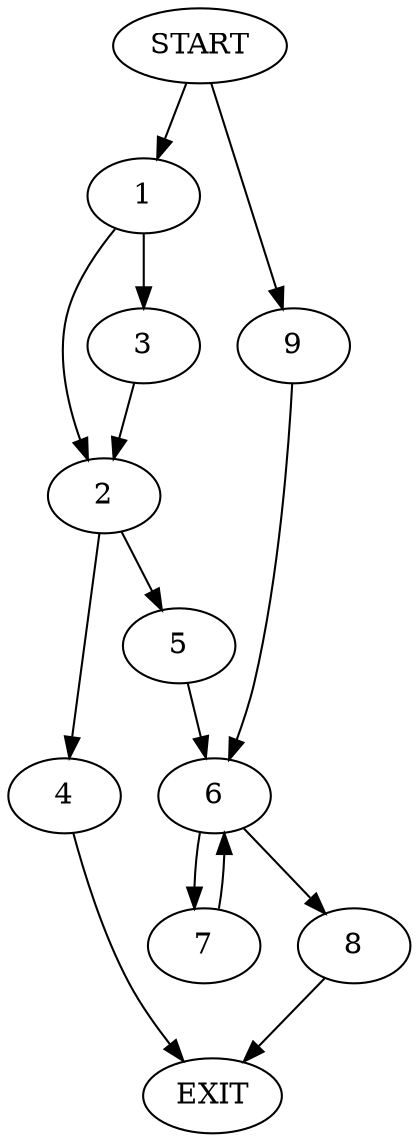 digraph {
0 [label="START"]
10 [label="EXIT"]
0 -> 1
1 -> 2
1 -> 3
3 -> 2
2 -> 4
2 -> 5
4 -> 10
5 -> 6
6 -> 7
6 -> 8
8 -> 10
7 -> 6
0 -> 9
9 -> 6
}
